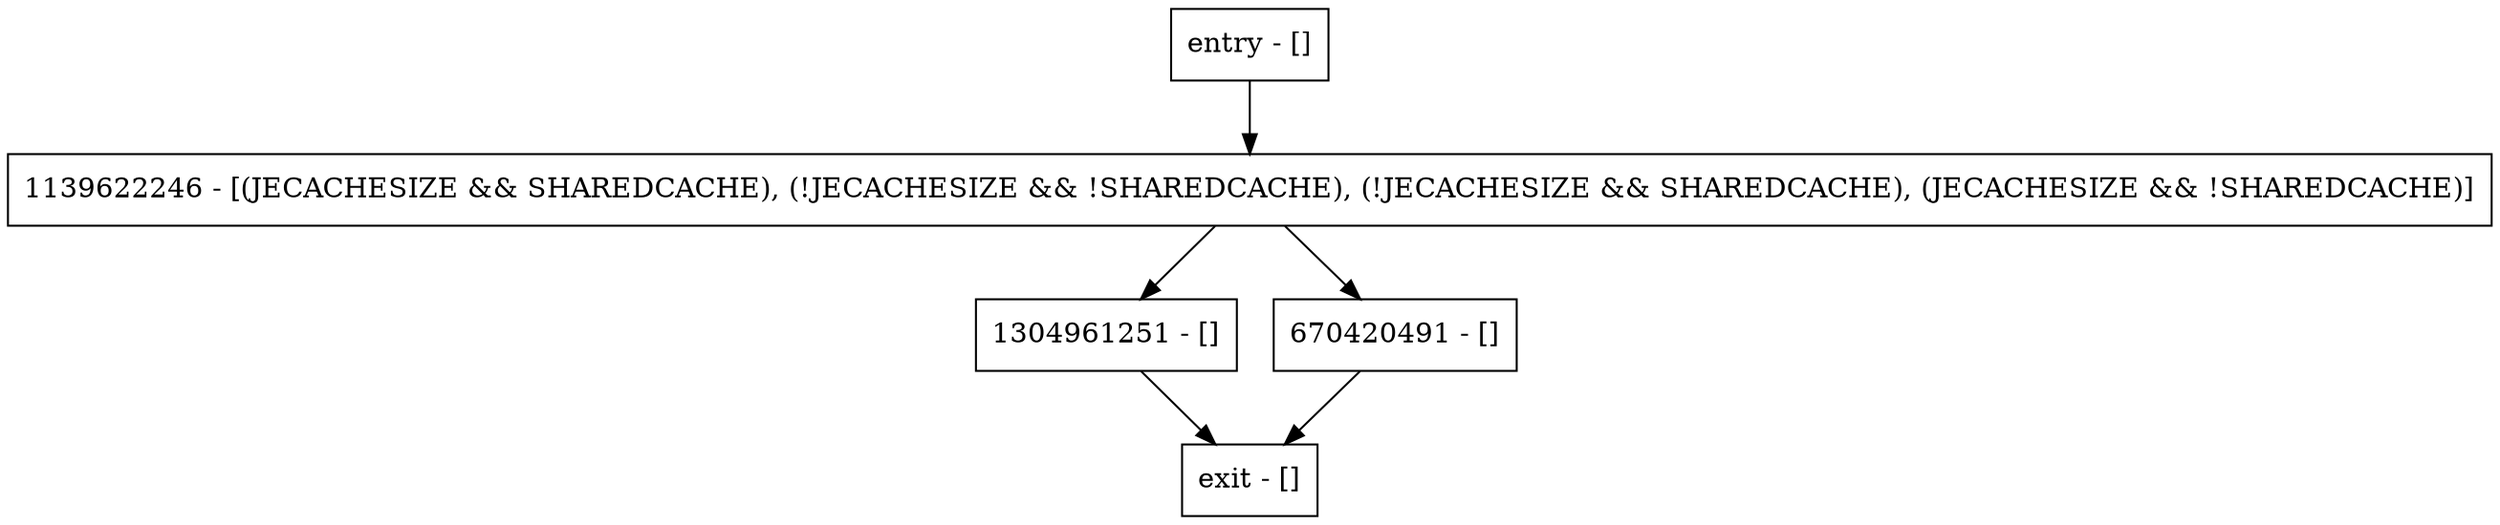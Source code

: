 digraph parseBoolean {
node [shape=record];
1139622246 [label="1139622246 - [(JECACHESIZE && SHAREDCACHE), (!JECACHESIZE && !SHAREDCACHE), (!JECACHESIZE && SHAREDCACHE), (JECACHESIZE && !SHAREDCACHE)]"];
entry [label="entry - []"];
exit [label="exit - []"];
1304961251 [label="1304961251 - []"];
670420491 [label="670420491 - []"];
entry;
exit;
1139622246 -> 1304961251;
1139622246 -> 670420491;
entry -> 1139622246;
1304961251 -> exit;
670420491 -> exit;
}
